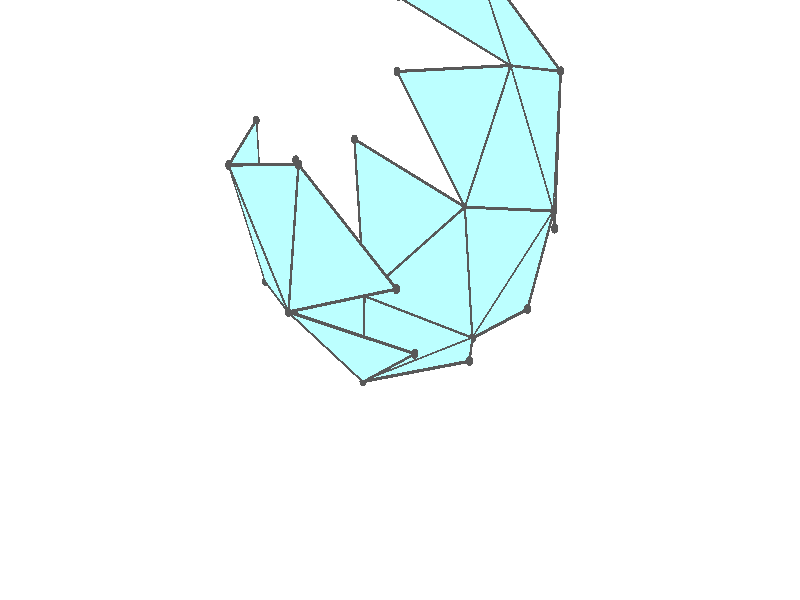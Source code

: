 #version 3.7;
global_settings{assumed_gamma 1.0}
camera{perspective location <18.750000000000000000000000, 10.825317547305481014063844, 12.499999999999996447286321> right <0.133333333333333331482962, -0.230940107675850353485814, -0.000000000000000000000000> up <-0.064951905283832905846353, -0.037499999999999998612221, 0.129903810567665811692706> direction <0.750000000000000111022302, 0.433012701892219298294151, 0.499999999999999944488849> sky <-0.433012701892219298294151, -0.249999999999999944488849, 0.866025403784438707610605> look_at <18.000000000000000000000000, 10.392304845413262270881205, 11.999999999999996447286321>}
light_source{<18.750000000000000000000000, 10.825317547305481014063844, 12.499999999999996447286321> rgb<1.0,1.0,1.0>}
background{rgb<1,1,1>}
union{union{object{union{sphere{<-0.303530999103342913336689, 0.525731112119133481286326, -0.277292343331512092241553>,0.029999999999999998889777}sphere{<-0.303530999103343301914748, -0.525731112119133370264024, -0.277292343331512092241553>,0.029999999999999998889777}sphere{<0.607061998206686048717984, -0.000000000000000148687307, -0.277292343331512092241553>,0.029999999999999998889777}} pigment{rgb<0.1,0.1,0.1>}}object{union{cylinder{<-0.303530999103342913336689, 0.525731112119133481286326, -0.277292343331512092241553>,<-0.303530999103343301914748, -0.525731112119133370264024, -0.277292343331512092241553>,0.010000000000000000208167}cylinder{<-0.303530999103343301914748, -0.525731112119133370264024, -0.277292343331512092241553>,<0.607061998206686048717984, -0.000000000000000148687307, -0.277292343331512092241553>,0.010000000000000000208167}cylinder{<0.607061998206686048717984, -0.000000000000000148687307, -0.277292343331512092241553>,<-0.303530999103342913336689, 0.525731112119133481286326, -0.277292343331512092241553>,0.010000000000000000208167}} pigment{rgb<0.1,0.1,0.1>}}object{polygon{3.000000000000000000000000,<-0.303530999103342913336689, 0.525731112119133481286326, -0.277292343331512092241553>,<-0.303530999103343301914748, -0.525731112119133370264024, -0.277292343331512092241553>,<0.607061998206686048717984, -0.000000000000000148687307, -0.277292343331512092241553>} pigment{rgbft<0.5,1.0,1.0,0.1,0.1>}}}union{object{union{sphere{<-0.303530999103342968847841, 0.525731112119133481286326, -0.277292343331512147752704>,0.029999999999999998889777}sphere{<-0.303530999103343357425899, -0.525731112119133370264024, -0.277292343331512203263856>,0.029999999999999998889777}sphere{<-1.116777078387941601889111, 0.000000000000000492574658, 0.132354359667903709318892>,0.029999999999999998889777}} pigment{rgb<0.1,0.1,0.1>}}object{union{cylinder{<-0.303530999103342968847841, 0.525731112119133481286326, -0.277292343331512147752704>,<-0.303530999103343357425899, -0.525731112119133370264024, -0.277292343331512203263856>,0.010000000000000000208167}cylinder{<-0.303530999103343357425899, -0.525731112119133370264024, -0.277292343331512203263856>,<-1.116777078387941601889111, 0.000000000000000492574658, 0.132354359667903709318892>,0.010000000000000000208167}cylinder{<-1.116777078387941601889111, 0.000000000000000492574658, 0.132354359667903709318892>,<-0.303530999103342968847841, 0.525731112119133481286326, -0.277292343331512147752704>,0.010000000000000000208167}} pigment{rgb<0.1,0.1,0.1>}}object{polygon{3.000000000000000000000000,<-0.303530999103342968847841, 0.525731112119133481286326, -0.277292343331512147752704>,<-0.303530999103343357425899, -0.525731112119133370264024, -0.277292343331512203263856>,<-1.116777078387941601889111, 0.000000000000000492574658, 0.132354359667903709318892>} pigment{rgbft<0.5,1.0,1.0,0.1,0.1>}}}union{object{union{sphere{<-0.303530999103342968847841, 0.525731112119133481286326, -0.277292343331511981219251>,0.029999999999999998889777}sphere{<-0.889020087505887457446363, 0.967157320248122953643133, 0.476311159273473339048621>,0.029999999999999998889777}sphere{<-1.116777078387941823933716, 0.000000000000000444089210, 0.132354359667903709318892>,0.029999999999999998889777}} pigment{rgb<0.1,0.1,0.1>}}object{union{cylinder{<-0.303530999103342968847841, 0.525731112119133481286326, -0.277292343331511981219251>,<-0.889020087505887457446363, 0.967157320248122953643133, 0.476311159273473339048621>,0.010000000000000000208167}cylinder{<-0.889020087505887457446363, 0.967157320248122953643133, 0.476311159273473339048621>,<-1.116777078387941823933716, 0.000000000000000444089210, 0.132354359667903709318892>,0.010000000000000000208167}cylinder{<-1.116777078387941823933716, 0.000000000000000444089210, 0.132354359667903709318892>,<-0.303530999103342968847841, 0.525731112119133481286326, -0.277292343331511981219251>,0.010000000000000000208167}} pigment{rgb<0.1,0.1,0.1>}}object{polygon{3.000000000000000000000000,<-0.303530999103342968847841, 0.525731112119133481286326, -0.277292343331511981219251>,<-0.889020087505887457446363, 0.967157320248122953643133, 0.476311159273473339048621>,<-1.116777078387941823933716, 0.000000000000000444089210, 0.132354359667903709318892>} pigment{rgbft<0.5,1.0,1.0,0.1,0.1>}}}union{object{union{sphere{<-1.380621634830459631970712, 0.286335320130703840924014, 1.109068720922709028187114>,0.029999999999999998889777}sphere{<-0.889020087505887568468665, 0.967157320248123064665435, 0.476311159273473450070924>,0.029999999999999998889777}sphere{<-1.116777078387941823933716, 0.000000000000000305311332, 0.132354359667903320740834>,0.029999999999999998889777}} pigment{rgb<0.1,0.1,0.1>}}object{union{cylinder{<-1.380621634830459631970712, 0.286335320130703840924014, 1.109068720922709028187114>,<-0.889020087505887568468665, 0.967157320248123064665435, 0.476311159273473450070924>,0.010000000000000000208167}cylinder{<-0.889020087505887568468665, 0.967157320248123064665435, 0.476311159273473450070924>,<-1.116777078387941823933716, 0.000000000000000305311332, 0.132354359667903320740834>,0.010000000000000000208167}cylinder{<-1.116777078387941823933716, 0.000000000000000305311332, 0.132354359667903320740834>,<-1.380621634830459631970712, 0.286335320130703840924014, 1.109068720922709028187114>,0.010000000000000000208167}} pigment{rgb<0.1,0.1,0.1>}}object{polygon{3.000000000000000000000000,<-1.380621634830459631970712, 0.286335320130703840924014, 1.109068720922709028187114>,<-0.889020087505887568468665, 0.967157320248123064665435, 0.476311159273473450070924>,<-1.116777078387941823933716, 0.000000000000000305311332, 0.132354359667903320740834>} pigment{rgbft<0.5,1.0,1.0,0.1,0.1>}}}union{object{union{sphere{<-1.380621634830459409926107, 0.286335320130703729901711, 1.109068720922709028187114>,0.029999999999999998889777}sphere{<-0.889020087505887457446363, 0.967157320248123175687738, 0.476311159273473228026319>,0.029999999999999998889777}sphere{<-0.788910669981894963065372, 1.052485748712231217183444, 1.519512948391445128493160>,0.029999999999999998889777}} pigment{rgb<0.1,0.1,0.1>}}object{union{cylinder{<-1.380621634830459409926107, 0.286335320130703729901711, 1.109068720922709028187114>,<-0.889020087505887457446363, 0.967157320248123175687738, 0.476311159273473228026319>,0.010000000000000000208167}cylinder{<-0.889020087505887457446363, 0.967157320248123175687738, 0.476311159273473228026319>,<-0.788910669981894963065372, 1.052485748712231217183444, 1.519512948391445128493160>,0.010000000000000000208167}cylinder{<-0.788910669981894963065372, 1.052485748712231217183444, 1.519512948391445128493160>,<-1.380621634830459409926107, 0.286335320130703729901711, 1.109068720922709028187114>,0.010000000000000000208167}} pigment{rgb<0.1,0.1,0.1>}}object{polygon{3.000000000000000000000000,<-1.380621634830459409926107, 0.286335320130703729901711, 1.109068720922709028187114>,<-0.889020087505887457446363, 0.967157320248123175687738, 0.476311159273473228026319>,<-0.788910669981894963065372, 1.052485748712231217183444, 1.519512948391445128493160>} pigment{rgbft<0.5,1.0,1.0,0.1,0.1>}}}union{object{union{sphere{<-1.380621634830459854015317, 0.286335320130703507857106, 1.109068720922709250231719>,0.029999999999999998889777}sphere{<-0.932611534914904338755548, 0.156973807164809464609334, 2.051472752289783318957461>,0.029999999999999998889777}sphere{<-0.788910669981894963065372, 1.052485748712231439228049, 1.519512948391445572582370>,0.029999999999999998889777}} pigment{rgb<0.1,0.1,0.1>}}object{union{cylinder{<-1.380621634830459854015317, 0.286335320130703507857106, 1.109068720922709250231719>,<-0.932611534914904338755548, 0.156973807164809464609334, 2.051472752289783318957461>,0.010000000000000000208167}cylinder{<-0.932611534914904338755548, 0.156973807164809464609334, 2.051472752289783318957461>,<-0.788910669981894963065372, 1.052485748712231439228049, 1.519512948391445572582370>,0.010000000000000000208167}cylinder{<-0.788910669981894963065372, 1.052485748712231439228049, 1.519512948391445572582370>,<-1.380621634830459854015317, 0.286335320130703507857106, 1.109068720922709250231719>,0.010000000000000000208167}} pigment{rgb<0.1,0.1,0.1>}}object{polygon{3.000000000000000000000000,<-1.380621634830459854015317, 0.286335320130703507857106, 1.109068720922709250231719>,<-0.932611534914904338755548, 0.156973807164809464609334, 2.051472752289783318957461>,<-0.788910669981894963065372, 1.052485748712231439228049, 1.519512948391445572582370>} pigment{rgbft<0.5,1.0,1.0,0.1,0.1>}}}union{object{union{sphere{<0.558388539193970245833043, -0.967157320248122731598528, 0.132354359667903431763136>,0.029999999999999998889777}sphere{<-0.303530999103343412937051, -0.525731112119133481286326, -0.277292343331512203263856>,0.029999999999999998889777}sphere{<0.607061998206686159740286, -0.000000000000000166533454, -0.277292343331512203263856>,0.029999999999999998889777}} pigment{rgb<0.1,0.1,0.1>}}object{union{cylinder{<0.558388539193970245833043, -0.967157320248122731598528, 0.132354359667903431763136>,<-0.303530999103343412937051, -0.525731112119133481286326, -0.277292343331512203263856>,0.010000000000000000208167}cylinder{<-0.303530999103343412937051, -0.525731112119133481286326, -0.277292343331512203263856>,<0.607061998206686159740286, -0.000000000000000166533454, -0.277292343331512203263856>,0.010000000000000000208167}cylinder{<0.607061998206686159740286, -0.000000000000000166533454, -0.277292343331512203263856>,<0.558388539193970245833043, -0.967157320248122731598528, 0.132354359667903431763136>,0.010000000000000000208167}} pigment{rgb<0.1,0.1,0.1>}}object{polygon{3.000000000000000000000000,<0.558388539193970245833043, -0.967157320248122731598528, 0.132354359667903431763136>,<-0.303530999103343412937051, -0.525731112119133481286326, -0.277292343331512203263856>,<0.607061998206686159740286, -0.000000000000000166533454, -0.277292343331512203263856>} pigment{rgbft<0.5,1.0,1.0,0.1,0.1>}}}union{object{union{sphere{<0.558388539193970245833043, -0.967157320248122731598528, 0.132354359667903431763136>,0.029999999999999998889777}sphere{<1.282092852543900374229224, -0.286335320130703119279048, 0.476311159273473672115529>,0.029999999999999998889777}sphere{<0.607061998206686159740286, -0.000000000000000124900090, -0.277292343331512314286158>,0.029999999999999998889777}} pigment{rgb<0.1,0.1,0.1>}}object{union{cylinder{<0.558388539193970245833043, -0.967157320248122731598528, 0.132354359667903431763136>,<1.282092852543900374229224, -0.286335320130703119279048, 0.476311159273473672115529>,0.010000000000000000208167}cylinder{<1.282092852543900374229224, -0.286335320130703119279048, 0.476311159273473672115529>,<0.607061998206686159740286, -0.000000000000000124900090, -0.277292343331512314286158>,0.010000000000000000208167}cylinder{<0.607061998206686159740286, -0.000000000000000124900090, -0.277292343331512314286158>,<0.558388539193970245833043, -0.967157320248122731598528, 0.132354359667903431763136>,0.010000000000000000208167}} pigment{rgb<0.1,0.1,0.1>}}object{polygon{3.000000000000000000000000,<0.558388539193970245833043, -0.967157320248122731598528, 0.132354359667903431763136>,<1.282092852543900374229224, -0.286335320130703119279048, 0.476311159273473672115529>,<0.607061998206686159740286, -0.000000000000000124900090, -0.277292343331512314286158>} pigment{rgbft<0.5,1.0,1.0,0.1,0.1>}}}union{object{union{sphere{<0.558388539193970356855345, -0.967157320248122731598528, 0.132354359667903542785439>,0.029999999999999998889777}sphere{<1.282092852543900596273829, -0.286335320130703285812501, 0.476311159273473672115529>,0.029999999999999998889777}sphere{<0.938284478649167308361712, -1.052485748712230773094234, 1.109068720922708806142509>,0.029999999999999998889777}} pigment{rgb<0.1,0.1,0.1>}}object{union{cylinder{<0.558388539193970356855345, -0.967157320248122731598528, 0.132354359667903542785439>,<1.282092852543900596273829, -0.286335320130703285812501, 0.476311159273473672115529>,0.010000000000000000208167}cylinder{<1.282092852543900596273829, -0.286335320130703285812501, 0.476311159273473672115529>,<0.938284478649167308361712, -1.052485748712230773094234, 1.109068720922708806142509>,0.010000000000000000208167}cylinder{<0.938284478649167308361712, -1.052485748712230773094234, 1.109068720922708806142509>,<0.558388539193970356855345, -0.967157320248122731598528, 0.132354359667903542785439>,0.010000000000000000208167}} pigment{rgb<0.1,0.1,0.1>}}object{polygon{3.000000000000000000000000,<0.558388539193970356855345, -0.967157320248122731598528, 0.132354359667903542785439>,<1.282092852543900596273829, -0.286335320130703285812501, 0.476311159273473672115529>,<0.938284478649167308361712, -1.052485748712230773094234, 1.109068720922708806142509>} pigment{rgbft<0.5,1.0,1.0,0.1,0.1>}}}union{object{union{sphere{<1.305934730496823847900600, -0.156973807164810574832359, 1.519512948391445128493160>,0.029999999999999998889777}sphere{<1.282092852543900374229224, -0.286335320130703285812501, 0.476311159273473450070924>,0.029999999999999998889777}sphere{<0.938284478649167308361712, -1.052485748712231217183444, 1.109068720922708806142509>,0.029999999999999998889777}} pigment{rgb<0.1,0.1,0.1>}}object{union{cylinder{<1.305934730496823847900600, -0.156973807164810574832359, 1.519512948391445128493160>,<1.282092852543900374229224, -0.286335320130703285812501, 0.476311159273473450070924>,0.010000000000000000208167}cylinder{<1.282092852543900374229224, -0.286335320130703285812501, 0.476311159273473450070924>,<0.938284478649167308361712, -1.052485748712231217183444, 1.109068720922708806142509>,0.010000000000000000208167}cylinder{<0.938284478649167308361712, -1.052485748712231217183444, 1.109068720922708806142509>,<1.305934730496823847900600, -0.156973807164810574832359, 1.519512948391445128493160>,0.010000000000000000208167}} pigment{rgb<0.1,0.1,0.1>}}object{polygon{3.000000000000000000000000,<1.305934730496823847900600, -0.156973807164810574832359, 1.519512948391445128493160>,<1.282092852543900374229224, -0.286335320130703285812501, 0.476311159273473450070924>,<0.938284478649167308361712, -1.052485748712231217183444, 1.109068720922708806142509>} pigment{rgbft<0.5,1.0,1.0,0.1,0.1>}}}union{object{union{sphere{<-0.303530999103342968847841, 0.525731112119133592308629, -0.277292343331512147752704>,0.029999999999999998889777}sphere{<0.558388539193970689922253, 0.967157320248122509553923, 0.132354359667903598296590>,0.029999999999999998889777}sphere{<0.607061998206686159740286, -0.000000000000000166533454, -0.277292343331512147752704>,0.029999999999999998889777}} pigment{rgb<0.1,0.1,0.1>}}object{union{cylinder{<-0.303530999103342968847841, 0.525731112119133592308629, -0.277292343331512147752704>,<0.558388539193970689922253, 0.967157320248122509553923, 0.132354359667903598296590>,0.010000000000000000208167}cylinder{<0.558388539193970689922253, 0.967157320248122509553923, 0.132354359667903598296590>,<0.607061998206686159740286, -0.000000000000000166533454, -0.277292343331512147752704>,0.010000000000000000208167}cylinder{<0.607061998206686159740286, -0.000000000000000166533454, -0.277292343331512147752704>,<-0.303530999103342968847841, 0.525731112119133592308629, -0.277292343331512147752704>,0.010000000000000000208167}} pigment{rgb<0.1,0.1,0.1>}}object{polygon{3.000000000000000000000000,<-0.303530999103342968847841, 0.525731112119133592308629, -0.277292343331512147752704>,<0.558388539193970689922253, 0.967157320248122509553923, 0.132354359667903598296590>,<0.607061998206686159740286, -0.000000000000000166533454, -0.277292343331512147752704>} pigment{rgbft<0.5,1.0,1.0,0.1,0.1>}}}union{object{union{sphere{<-0.889020087505888456647085, -0.967157320248122398531621, 0.476311159273473450070924>,0.029999999999999998889777}sphere{<-0.303530999103343357425899, -0.525731112119133592308629, -0.277292343331512425308460>,0.029999999999999998889777}sphere{<-1.116777078387941823933716, 0.000000000000000333066907, 0.132354359667903626052166>,0.029999999999999998889777}} pigment{rgb<0.1,0.1,0.1>}}object{union{cylinder{<-0.889020087505888456647085, -0.967157320248122398531621, 0.476311159273473450070924>,<-0.303530999103343357425899, -0.525731112119133592308629, -0.277292343331512425308460>,0.010000000000000000208167}cylinder{<-0.303530999103343357425899, -0.525731112119133592308629, -0.277292343331512425308460>,<-1.116777078387941823933716, 0.000000000000000333066907, 0.132354359667903626052166>,0.010000000000000000208167}cylinder{<-1.116777078387941823933716, 0.000000000000000333066907, 0.132354359667903626052166>,<-0.889020087505888456647085, -0.967157320248122398531621, 0.476311159273473450070924>,0.010000000000000000208167}} pigment{rgb<0.1,0.1,0.1>}}object{polygon{3.000000000000000000000000,<-0.889020087505888456647085, -0.967157320248122398531621, 0.476311159273473450070924>,<-0.303530999103343357425899, -0.525731112119133592308629, -0.277292343331512425308460>,<-1.116777078387941823933716, 0.000000000000000333066907, 0.132354359667903626052166>} pigment{rgbft<0.5,1.0,1.0,0.1,0.1>}}}union{object{union{sphere{<-0.303530999103342857825538, 0.525731112119133481286326, -0.277292343331512203263856>,0.029999999999999998889777}sphere{<-0.889020087505887568468665, 0.967157320248123175687738, 0.476311159273473450070924>,0.029999999999999998889777}sphere{<0.115460450882114928905509, 1.253492640378825351277214, 0.355465218317723041785428>,0.029999999999999998889777}} pigment{rgb<0.1,0.1,0.1>}}object{union{cylinder{<-0.303530999103342857825538, 0.525731112119133481286326, -0.277292343331512203263856>,<-0.889020087505887568468665, 0.967157320248123175687738, 0.476311159273473450070924>,0.010000000000000000208167}cylinder{<-0.889020087505887568468665, 0.967157320248123175687738, 0.476311159273473450070924>,<0.115460450882114928905509, 1.253492640378825351277214, 0.355465218317723041785428>,0.010000000000000000208167}cylinder{<0.115460450882114928905509, 1.253492640378825351277214, 0.355465218317723041785428>,<-0.303530999103342857825538, 0.525731112119133481286326, -0.277292343331512203263856>,0.010000000000000000208167}} pigment{rgb<0.1,0.1,0.1>}}object{polygon{3.000000000000000000000000,<-0.303530999103342857825538, 0.525731112119133481286326, -0.277292343331512203263856>,<-0.889020087505887568468665, 0.967157320248123175687738, 0.476311159273473450070924>,<0.115460450882114928905509, 1.253492640378825351277214, 0.355465218317723041785428>} pigment{rgbft<0.5,1.0,1.0,0.1,0.1>}}}union{object{union{sphere{<-1.380621634830459854015317, 0.286335320130703785412862, 1.109068720922709250231719>,0.029999999999999998889777}sphere{<-1.207902119967354526153258, -0.726738003785727837424702, 0.886755386742210993666902>,0.029999999999999998889777}sphere{<-1.116777078387941823933716, 0.000000000000000111022302, 0.132354359667903098696229>,0.029999999999999998889777}} pigment{rgb<0.1,0.1,0.1>}}object{union{cylinder{<-1.380621634830459854015317, 0.286335320130703785412862, 1.109068720922709250231719>,<-1.207902119967354526153258, -0.726738003785727837424702, 0.886755386742210993666902>,0.010000000000000000208167}cylinder{<-1.207902119967354526153258, -0.726738003785727837424702, 0.886755386742210993666902>,<-1.116777078387941823933716, 0.000000000000000111022302, 0.132354359667903098696229>,0.010000000000000000208167}cylinder{<-1.116777078387941823933716, 0.000000000000000111022302, 0.132354359667903098696229>,<-1.380621634830459854015317, 0.286335320130703785412862, 1.109068720922709250231719>,0.010000000000000000208167}} pigment{rgb<0.1,0.1,0.1>}}object{polygon{3.000000000000000000000000,<-1.380621634830459854015317, 0.286335320130703785412862, 1.109068720922709250231719>,<-1.207902119967354526153258, -0.726738003785727837424702, 0.886755386742210993666902>,<-1.116777078387941823933716, 0.000000000000000111022302, 0.132354359667903098696229>} pigment{rgbft<0.5,1.0,1.0,0.1,0.1>}}}union{object{union{sphere{<-0.028240414050892087560740, 1.409442923069671227409572, 0.887425022216059122825982>,0.029999999999999998889777}sphere{<-0.889020087505887679490968, 0.967157320248123175687738, 0.476311159273473394559772>,0.029999999999999998889777}sphere{<-0.788910669981895074087674, 1.052485748712231439228049, 1.519512948391444906448555>,0.029999999999999998889777}} pigment{rgb<0.1,0.1,0.1>}}object{union{cylinder{<-0.028240414050892087560740, 1.409442923069671227409572, 0.887425022216059122825982>,<-0.889020087505887679490968, 0.967157320248123175687738, 0.476311159273473394559772>,0.010000000000000000208167}cylinder{<-0.889020087505887679490968, 0.967157320248123175687738, 0.476311159273473394559772>,<-0.788910669981895074087674, 1.052485748712231439228049, 1.519512948391444906448555>,0.010000000000000000208167}cylinder{<-0.788910669981895074087674, 1.052485748712231439228049, 1.519512948391444906448555>,<-0.028240414050892087560740, 1.409442923069671227409572, 0.887425022216059122825982>,0.010000000000000000208167}} pigment{rgb<0.1,0.1,0.1>}}object{polygon{3.000000000000000000000000,<-0.028240414050892087560740, 1.409442923069671227409572, 0.887425022216059122825982>,<-0.889020087505887679490968, 0.967157320248123175687738, 0.476311159273473394559772>,<-0.788910669981895074087674, 1.052485748712231439228049, 1.519512948391444906448555>} pigment{rgbft<0.5,1.0,1.0,0.1,0.1>}}}union{object{union{sphere{<-1.380621634830459854015317, 0.286335320130703396834804, 1.109068720922709250231719>,0.029999999999999998889777}sphere{<-0.932611534914904227733246, 0.156973807164809381342607, 2.051472752289782874868251>,0.029999999999999998889777}sphere{<-1.153378312161331020746502, -0.680264545553371124952946, 1.454927045908402716278829>,0.029999999999999998889777}} pigment{rgb<0.1,0.1,0.1>}}object{union{cylinder{<-1.380621634830459854015317, 0.286335320130703396834804, 1.109068720922709250231719>,<-0.932611534914904227733246, 0.156973807164809381342607, 2.051472752289782874868251>,0.010000000000000000208167}cylinder{<-0.932611534914904227733246, 0.156973807164809381342607, 2.051472752289782874868251>,<-1.153378312161331020746502, -0.680264545553371124952946, 1.454927045908402716278829>,0.010000000000000000208167}cylinder{<-1.153378312161331020746502, -0.680264545553371124952946, 1.454927045908402716278829>,<-1.380621634830459854015317, 0.286335320130703396834804, 1.109068720922709250231719>,0.010000000000000000208167}} pigment{rgb<0.1,0.1,0.1>}}object{polygon{3.000000000000000000000000,<-1.380621634830459854015317, 0.286335320130703396834804, 1.109068720922709250231719>,<-0.932611534914904227733246, 0.156973807164809381342607, 2.051472752289782874868251>,<-1.153378312161331020746502, -0.680264545553371124952946, 1.454927045908402716278829>} pigment{rgbft<0.5,1.0,1.0,0.1,0.1>}}}union{object{union{sphere{<0.558388539193970245833043, -0.967157320248122731598528, 0.132354359667903404007561>,0.029999999999999998889777}sphere{<-0.303530999103343579470504, -0.525731112119133481286326, -0.277292343331512203263856>,0.029999999999999998889777}sphere{<-0.393072765038012250649047, -1.253492640378825129232609, 0.476311159273473727626680>,0.029999999999999998889777}} pigment{rgb<0.1,0.1,0.1>}}object{union{cylinder{<0.558388539193970245833043, -0.967157320248122731598528, 0.132354359667903404007561>,<-0.303530999103343579470504, -0.525731112119133481286326, -0.277292343331512203263856>,0.010000000000000000208167}cylinder{<-0.303530999103343579470504, -0.525731112119133481286326, -0.277292343331512203263856>,<-0.393072765038012250649047, -1.253492640378825129232609, 0.476311159273473727626680>,0.010000000000000000208167}cylinder{<-0.393072765038012250649047, -1.253492640378825129232609, 0.476311159273473727626680>,<0.558388539193970245833043, -0.967157320248122731598528, 0.132354359667903404007561>,0.010000000000000000208167}} pigment{rgb<0.1,0.1,0.1>}}object{polygon{3.000000000000000000000000,<0.558388539193970245833043, -0.967157320248122731598528, 0.132354359667903404007561>,<-0.303530999103343579470504, -0.525731112119133481286326, -0.277292343331512203263856>,<-0.393072765038012250649047, -1.253492640378825129232609, 0.476311159273473727626680>} pigment{rgbft<0.5,1.0,1.0,0.1,0.1>}}}union{object{union{sphere{<1.027826244583837311807883, 0.726738003785728614580819, 0.355465218317723319341184>,0.029999999999999998889777}sphere{<1.282092852543900818318434, -0.286335320130703063767896, 0.476311159273473672115529>,0.029999999999999998889777}sphere{<0.607061998206686159740286, -0.000000000000000055511151, -0.277292343331512480819612>,0.029999999999999998889777}} pigment{rgb<0.1,0.1,0.1>}}object{union{cylinder{<1.027826244583837311807883, 0.726738003785728614580819, 0.355465218317723319341184>,<1.282092852543900818318434, -0.286335320130703063767896, 0.476311159273473672115529>,0.010000000000000000208167}cylinder{<1.282092852543900818318434, -0.286335320130703063767896, 0.476311159273473672115529>,<0.607061998206686159740286, -0.000000000000000055511151, -0.277292343331512480819612>,0.010000000000000000208167}cylinder{<0.607061998206686159740286, -0.000000000000000055511151, -0.277292343331512480819612>,<1.027826244583837311807883, 0.726738003785728614580819, 0.355465218317723319341184>,0.010000000000000000208167}} pigment{rgb<0.1,0.1,0.1>}}object{polygon{3.000000000000000000000000,<1.027826244583837311807883, 0.726738003785728614580819, 0.355465218317723319341184>,<1.282092852543900818318434, -0.286335320130703063767896, 0.476311159273473672115529>,<0.607061998206686159740286, -0.000000000000000055511151, -0.277292343331512480819612>} pigment{rgbft<0.5,1.0,1.0,0.1,0.1>}}}union{object{union{sphere{<0.558388539193970467877648, -0.967157320248122842620830, 0.132354359667903459518712>,0.029999999999999998889777}sphere{<-0.025422513190357265422392, -1.409442923069671893543386, 0.886755386742208884243155>,0.029999999999999998889777}sphere{<0.938284478649167530406316, -1.052485748712230995138839, 1.109068720922709028187114>,0.029999999999999998889777}} pigment{rgb<0.1,0.1,0.1>}}object{union{cylinder{<0.558388539193970467877648, -0.967157320248122842620830, 0.132354359667903459518712>,<-0.025422513190357265422392, -1.409442923069671893543386, 0.886755386742208884243155>,0.010000000000000000208167}cylinder{<-0.025422513190357265422392, -1.409442923069671893543386, 0.886755386742208884243155>,<0.938284478649167530406316, -1.052485748712230995138839, 1.109068720922709028187114>,0.010000000000000000208167}cylinder{<0.938284478649167530406316, -1.052485748712230995138839, 1.109068720922709028187114>,<0.558388539193970467877648, -0.967157320248122842620830, 0.132354359667903459518712>,0.010000000000000000208167}} pigment{rgb<0.1,0.1,0.1>}}object{polygon{3.000000000000000000000000,<0.558388539193970467877648, -0.967157320248122842620830, 0.132354359667903459518712>,<-0.025422513190357265422392, -1.409442923069671893543386, 0.886755386742208884243155>,<0.938284478649167530406316, -1.052485748712230995138839, 1.109068720922709028187114>} pigment{rgbft<0.5,1.0,1.0,0.1,0.1>}}}union{object{union{sphere{<1.305934730496824069945205, -0.156973807164810602587934, 1.519512948391445128493160>,0.029999999999999998889777}sphere{<1.282092852543900374229224, -0.286335320130703285812501, 0.476311159273473339048621>,0.029999999999999998889777}sphere{<1.234733583587979577345095, 0.680264545553370014729921, 0.887425022216061787361241>,0.029999999999999998889777}} pigment{rgb<0.1,0.1,0.1>}}object{union{cylinder{<1.305934730496824069945205, -0.156973807164810602587934, 1.519512948391445128493160>,<1.282092852543900374229224, -0.286335320130703285812501, 0.476311159273473339048621>,0.010000000000000000208167}cylinder{<1.282092852543900374229224, -0.286335320130703285812501, 0.476311159273473339048621>,<1.234733583587979577345095, 0.680264545553370014729921, 0.887425022216061787361241>,0.010000000000000000208167}cylinder{<1.234733583587979577345095, 0.680264545553370014729921, 0.887425022216061787361241>,<1.305934730496824069945205, -0.156973807164810602587934, 1.519512948391445128493160>,0.010000000000000000208167}} pigment{rgb<0.1,0.1,0.1>}}object{polygon{3.000000000000000000000000,<1.305934730496824069945205, -0.156973807164810602587934, 1.519512948391445128493160>,<1.282092852543900374229224, -0.286335320130703285812501, 0.476311159273473339048621>,<1.234733583587979577345095, 0.680264545553370014729921, 0.887425022216061787361241>} pigment{rgbft<0.5,1.0,1.0,0.1,0.1>}}}}
